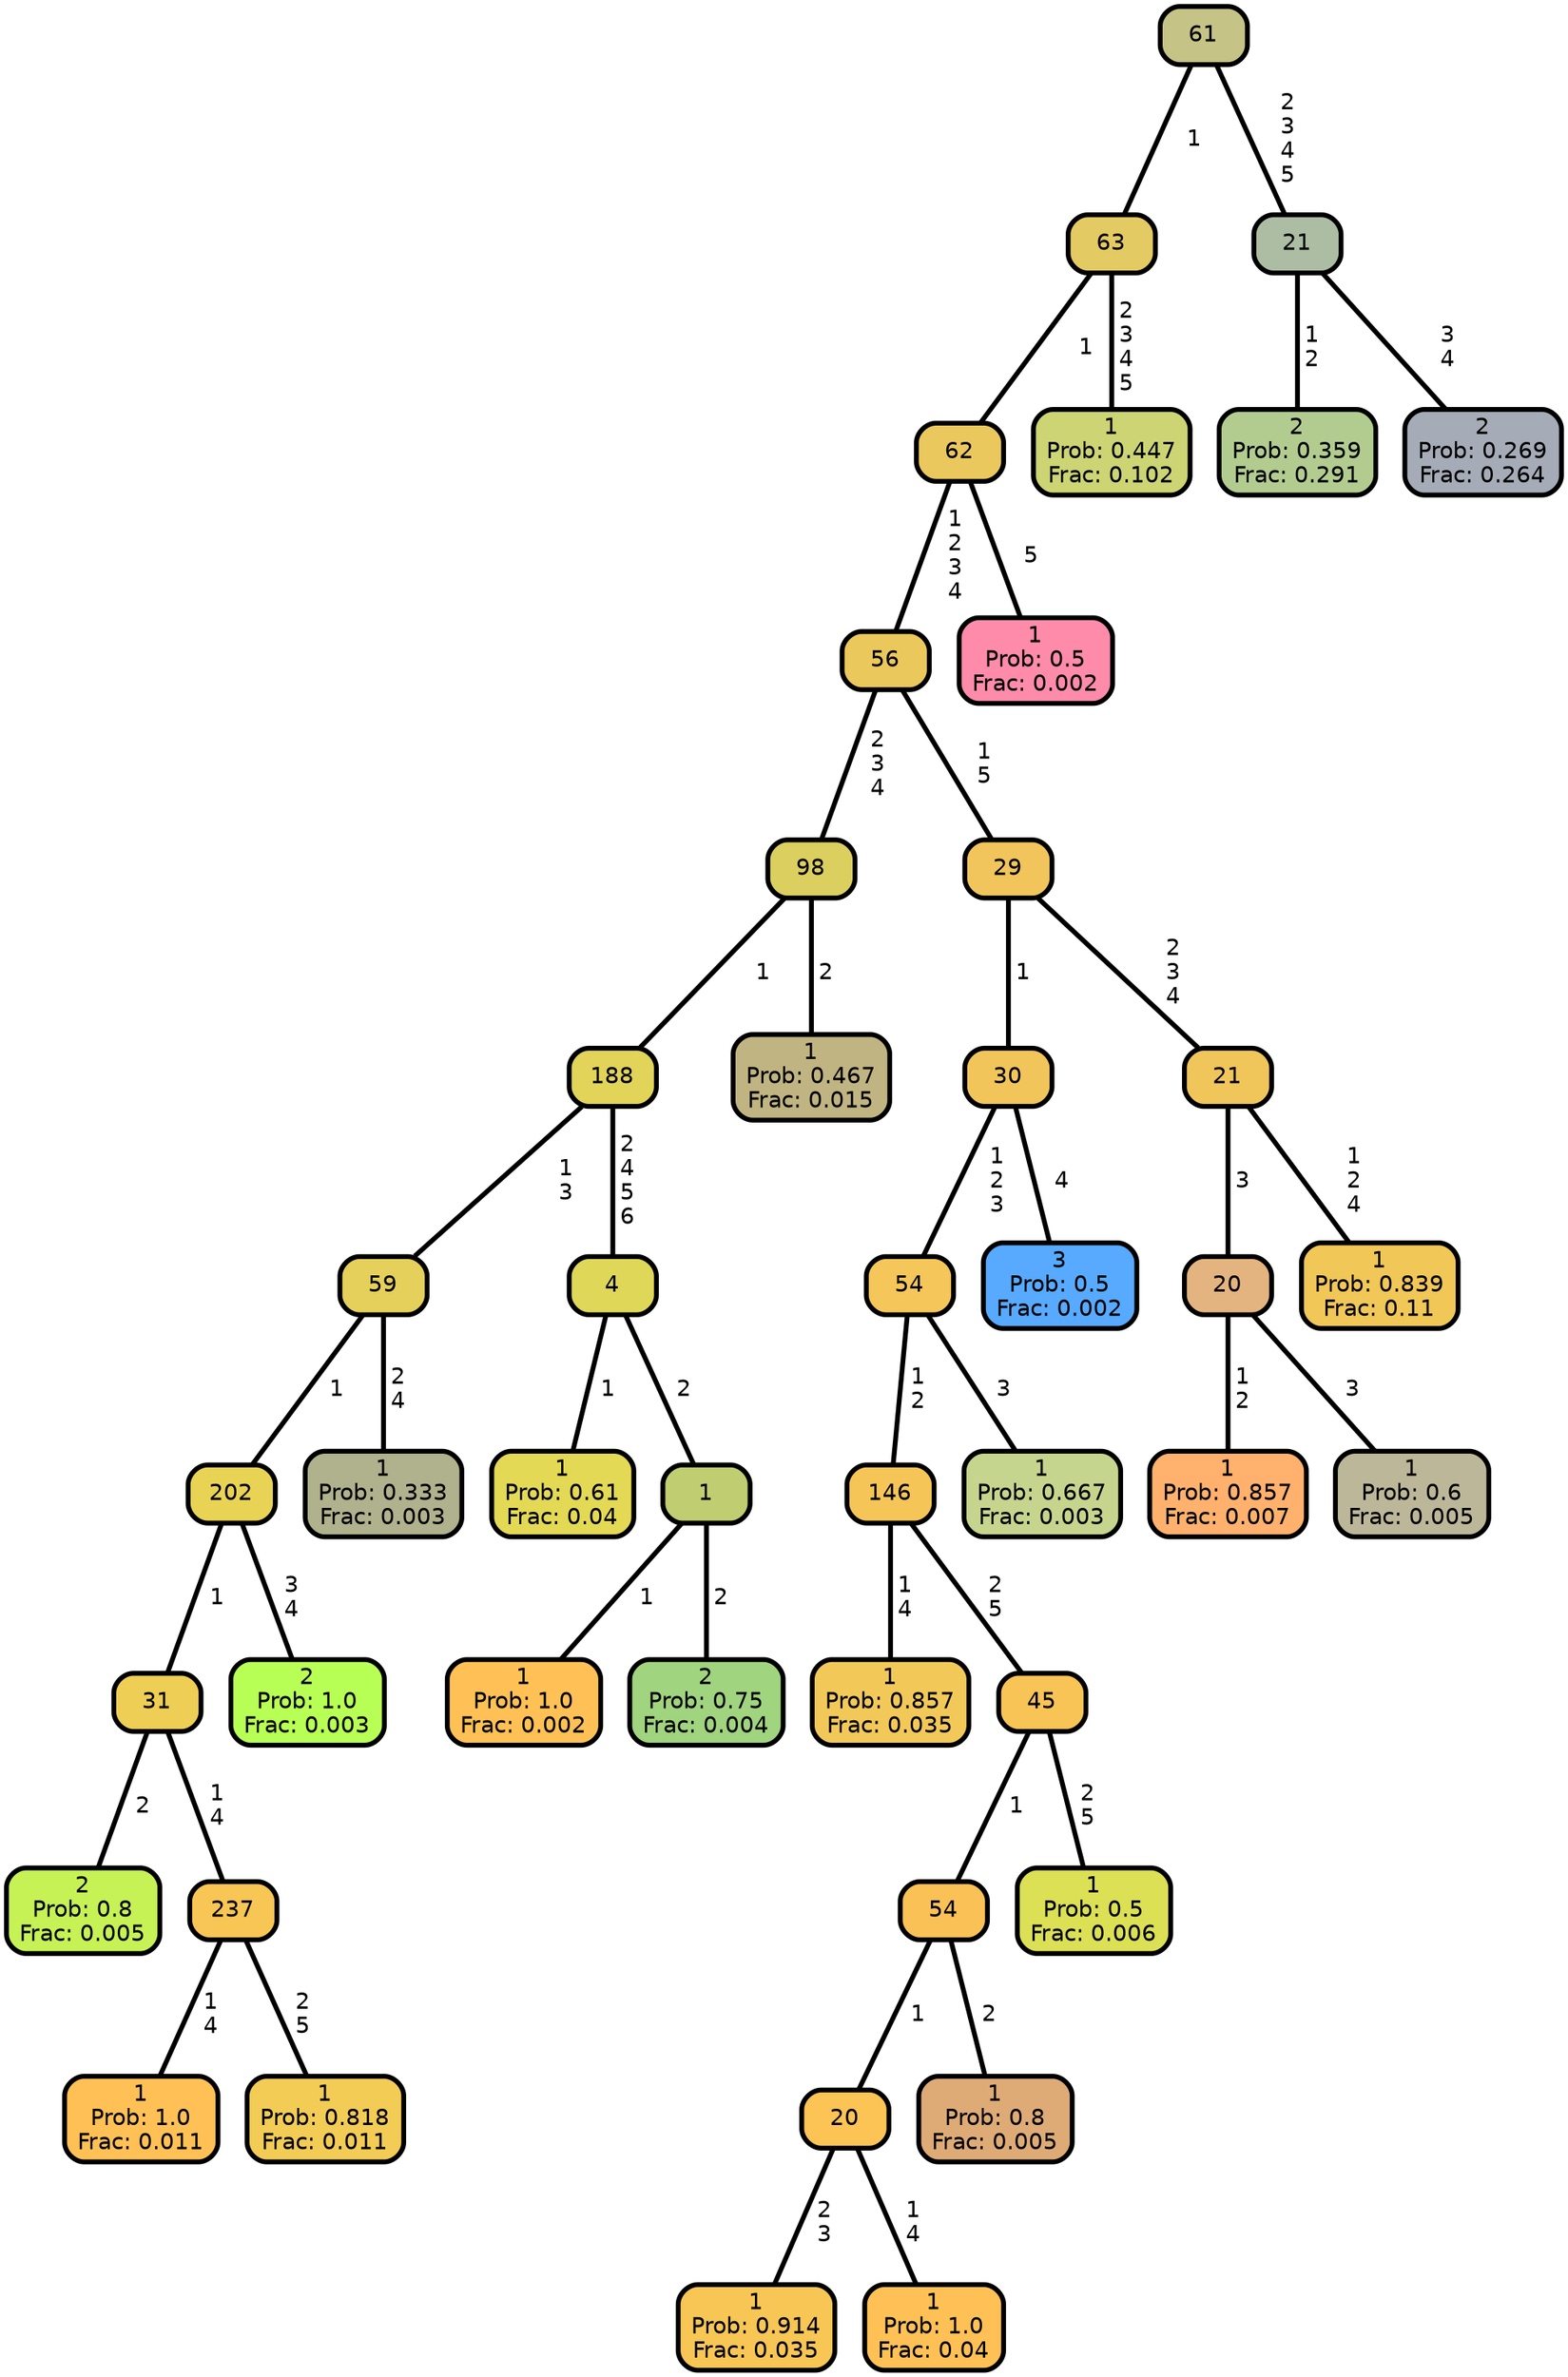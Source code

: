 graph Tree {
node [shape=box, style="filled, rounded",color="black",penwidth="3",fontcolor="black",                 fontname=helvetica] ;
graph [ranksep="0 equally", splines=straight,                 bgcolor=transparent, dpi=200] ;
edge [fontname=helvetica, color=black] ;
0 [label="2
Prob: 0.8
Frac: 0.005", fillcolor="#c6f255"] ;
1 [label="31", fillcolor="#efce55"] ;
2 [label="1
Prob: 1.0
Frac: 0.011", fillcolor="#ffc155"] ;
3 [label="237", fillcolor="#f8c655"] ;
4 [label="1
Prob: 0.818
Frac: 0.011", fillcolor="#f2cc55"] ;
5 [label="202", fillcolor="#e9d355"] ;
6 [label="2
Prob: 1.0
Frac: 0.003", fillcolor="#b8ff55"] ;
7 [label="59", fillcolor="#e4d05a"] ;
8 [label="1
Prob: 0.333
Frac: 0.003", fillcolor="#b0b18d"] ;
9 [label="188", fillcolor="#e1d459"] ;
10 [label="1
Prob: 0.61
Frac: 0.04", fillcolor="#e3d955"] ;
11 [label="4", fillcolor="#ded758"] ;
12 [label="1
Prob: 1.0
Frac: 0.002", fillcolor="#ffc155"] ;
13 [label="1", fillcolor="#c0ce71"] ;
14 [label="2
Prob: 0.75
Frac: 0.004", fillcolor="#a0d47f"] ;
15 [label="98", fillcolor="#dbcf5f"] ;
16 [label="1
Prob: 0.467
Frac: 0.015", fillcolor="#c0b482"] ;
17 [label="56", fillcolor="#ebc85c"] ;
18 [label="1
Prob: 0.857
Frac: 0.035", fillcolor="#f2c959"] ;
19 [label="146", fillcolor="#f6c557"] ;
20 [label="1
Prob: 0.914
Frac: 0.035", fillcolor="#f8c655"] ;
21 [label="20", fillcolor="#fcc355"] ;
22 [label="1
Prob: 1.0
Frac: 0.04", fillcolor="#ffc155"] ;
23 [label="54", fillcolor="#fac157"] ;
24 [label="1
Prob: 0.8
Frac: 0.005", fillcolor="#deab77"] ;
25 [label="45", fillcolor="#f8c456"] ;
26 [label="1
Prob: 0.5
Frac: 0.006", fillcolor="#dbe055"] ;
27 [label="54", fillcolor="#f5c659"] ;
28 [label="1
Prob: 0.667
Frac: 0.003", fillcolor="#c6d58d"] ;
29 [label="30", fillcolor="#f2c55b"] ;
30 [label="3
Prob: 0.5
Frac: 0.002", fillcolor="#57aaff"] ;
31 [label="29", fillcolor="#f1c55b"] ;
32 [label="1
Prob: 0.857
Frac: 0.007", fillcolor="#ffb16d"] ;
33 [label="20", fillcolor="#e3b47f"] ;
34 [label="1
Prob: 0.6
Frac: 0.005", fillcolor="#bcb799"] ;
35 [label="21", fillcolor="#f0c65b"] ;
36 [label="1
Prob: 0.839
Frac: 0.11", fillcolor="#f1c758"] ;
37 [label="62", fillcolor="#ebc85d"] ;
38 [label="1
Prob: 0.5
Frac: 0.002", fillcolor="#ff8baa"] ;
39 [label="63", fillcolor="#e4ca62"] ;
40 [label="1
Prob: 0.447
Frac: 0.102", fillcolor="#ccd474"] ;
41 [label="61", fillcolor="#c5c386"] ;
42 [label="2
Prob: 0.359
Frac: 0.291", fillcolor="#b2cc90"] ;
43 [label="21", fillcolor="#acbda3"] ;
44 [label="2
Prob: 0.269
Frac: 0.264", fillcolor="#a5acb7"] ;
1 -- 0 [label=" 2",penwidth=3] ;
1 -- 3 [label=" 1\n 4",penwidth=3] ;
3 -- 2 [label=" 1\n 4",penwidth=3] ;
3 -- 4 [label=" 2\n 5",penwidth=3] ;
5 -- 1 [label=" 1",penwidth=3] ;
5 -- 6 [label=" 3\n 4",penwidth=3] ;
7 -- 5 [label=" 1",penwidth=3] ;
7 -- 8 [label=" 2\n 4",penwidth=3] ;
9 -- 7 [label=" 1\n 3",penwidth=3] ;
9 -- 11 [label=" 2\n 4\n 5\n 6",penwidth=3] ;
11 -- 10 [label=" 1",penwidth=3] ;
11 -- 13 [label=" 2",penwidth=3] ;
13 -- 12 [label=" 1",penwidth=3] ;
13 -- 14 [label=" 2",penwidth=3] ;
15 -- 9 [label=" 1",penwidth=3] ;
15 -- 16 [label=" 2",penwidth=3] ;
17 -- 15 [label=" 2\n 3\n 4",penwidth=3] ;
17 -- 31 [label=" 1\n 5",penwidth=3] ;
19 -- 18 [label=" 1\n 4",penwidth=3] ;
19 -- 25 [label=" 2\n 5",penwidth=3] ;
21 -- 20 [label=" 2\n 3",penwidth=3] ;
21 -- 22 [label=" 1\n 4",penwidth=3] ;
23 -- 21 [label=" 1",penwidth=3] ;
23 -- 24 [label=" 2",penwidth=3] ;
25 -- 23 [label=" 1",penwidth=3] ;
25 -- 26 [label=" 2\n 5",penwidth=3] ;
27 -- 19 [label=" 1\n 2",penwidth=3] ;
27 -- 28 [label=" 3",penwidth=3] ;
29 -- 27 [label=" 1\n 2\n 3",penwidth=3] ;
29 -- 30 [label=" 4",penwidth=3] ;
31 -- 29 [label=" 1",penwidth=3] ;
31 -- 35 [label=" 2\n 3\n 4",penwidth=3] ;
33 -- 32 [label=" 1\n 2",penwidth=3] ;
33 -- 34 [label=" 3",penwidth=3] ;
35 -- 33 [label=" 3",penwidth=3] ;
35 -- 36 [label=" 1\n 2\n 4",penwidth=3] ;
37 -- 17 [label=" 1\n 2\n 3\n 4",penwidth=3] ;
37 -- 38 [label=" 5",penwidth=3] ;
39 -- 37 [label=" 1",penwidth=3] ;
39 -- 40 [label=" 2\n 3\n 4\n 5",penwidth=3] ;
41 -- 39 [label=" 1",penwidth=3] ;
41 -- 43 [label=" 2\n 3\n 4\n 5",penwidth=3] ;
43 -- 42 [label=" 1\n 2",penwidth=3] ;
43 -- 44 [label=" 3\n 4",penwidth=3] ;
{rank = same;}}